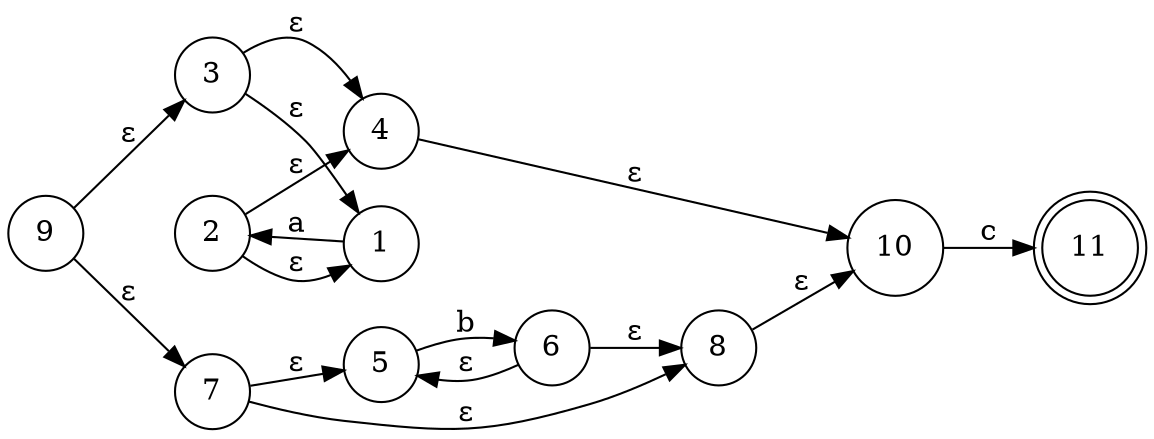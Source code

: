 digraph finite_state_machine {
	rankdir=LR size="8,5"
	node [shape=doublecircle]
	11
	node [shape=circle]
	1 -> 2 [label=a]
	node [shape=circle]
	2 -> 4 [label="ε"]
	2 -> 1 [label="ε"]
	node [shape=circle]
	3 -> 1 [label="ε"]
	3 -> 4 [label="ε"]
	node [shape=circle]
	4 -> 10 [label="ε"]
	node [shape=circle]
	5 -> 6 [label=b]
	node [shape=circle]
	6 -> 8 [label="ε"]
	6 -> 5 [label="ε"]
	node [shape=circle]
	7 -> 5 [label="ε"]
	7 -> 8 [label="ε"]
	node [shape=circle]
	8 -> 10 [label="ε"]
	node [shape=circle]
	9 -> 3 [label="ε"]
	9 -> 7 [label="ε"]
	node [shape=circle]
	10 -> 11 [label=c]
	node [shape=circle]
}
